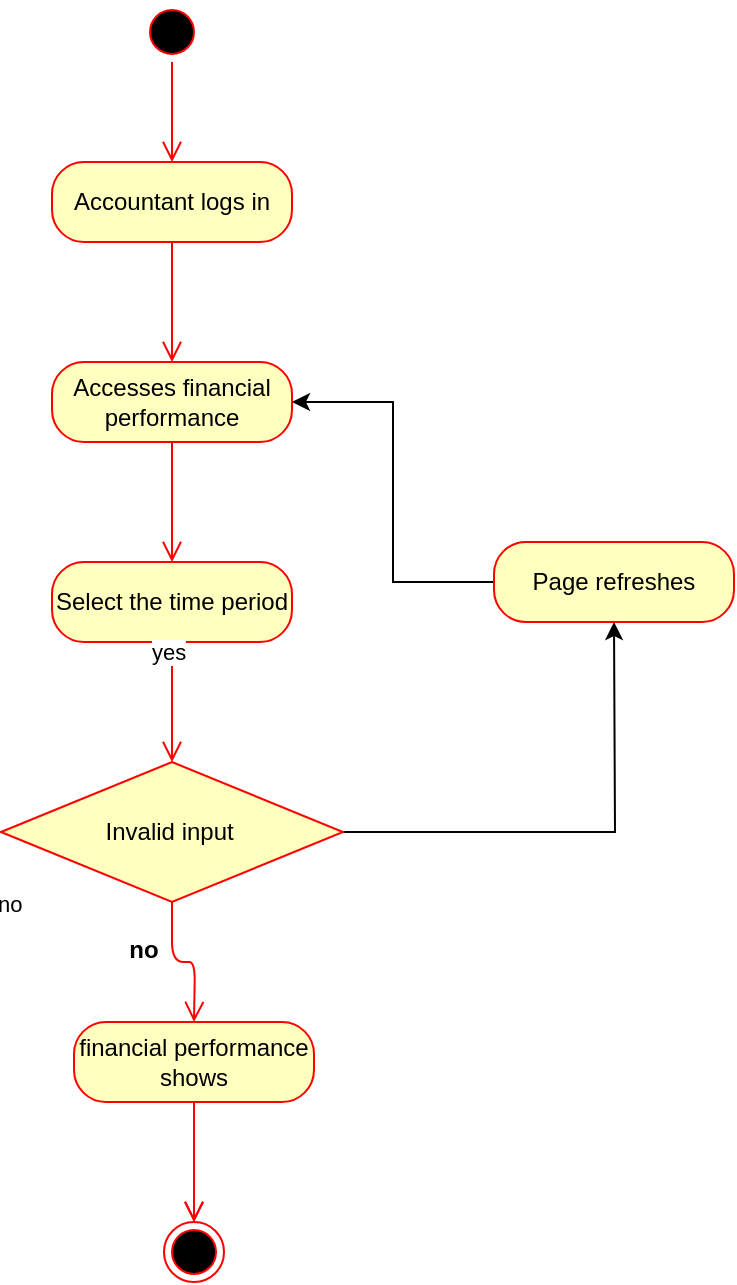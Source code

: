 <mxfile version="13.0.8" type="github"><diagram id="3irgKiF_EfL03hFdMz_q" name="Page-1"><mxGraphModel dx="1038" dy="548" grid="1" gridSize="10" guides="1" tooltips="1" connect="1" arrows="1" fold="1" page="1" pageScale="1" pageWidth="827" pageHeight="1169" math="0" shadow="0"><root><mxCell id="0"/><mxCell id="1" parent="0"/><mxCell id="Ov6BA4pezNsewP90ogcb-4" value="" style="ellipse;html=1;shape=startState;fillColor=#000000;strokeColor=#ff0000;" vertex="1" parent="1"><mxGeometry x="384" y="40" width="30" height="30" as="geometry"/></mxCell><mxCell id="Ov6BA4pezNsewP90ogcb-5" value="" style="edgeStyle=orthogonalEdgeStyle;html=1;verticalAlign=bottom;endArrow=open;endSize=8;strokeColor=#ff0000;" edge="1" source="Ov6BA4pezNsewP90ogcb-4" parent="1"><mxGeometry relative="1" as="geometry"><mxPoint x="399" y="120" as="targetPoint"/></mxGeometry></mxCell><mxCell id="Ov6BA4pezNsewP90ogcb-35" style="edgeStyle=orthogonalEdgeStyle;rounded=0;orthogonalLoop=1;jettySize=auto;html=1;exitX=0.5;exitY=1;exitDx=0;exitDy=0;" edge="1" parent="1"><mxGeometry relative="1" as="geometry"><mxPoint x="399" y="360" as="sourcePoint"/><mxPoint x="399" y="360" as="targetPoint"/></mxGeometry></mxCell><mxCell id="Ov6BA4pezNsewP90ogcb-37" value="Accountant logs in" style="rounded=1;whiteSpace=wrap;html=1;arcSize=40;fontColor=#000000;fillColor=#ffffc0;strokeColor=#ff0000;" vertex="1" parent="1"><mxGeometry x="339" y="120" width="120" height="40" as="geometry"/></mxCell><mxCell id="Ov6BA4pezNsewP90ogcb-38" value="" style="edgeStyle=orthogonalEdgeStyle;html=1;verticalAlign=bottom;endArrow=open;endSize=8;strokeColor=#ff0000;" edge="1" source="Ov6BA4pezNsewP90ogcb-37" parent="1"><mxGeometry relative="1" as="geometry"><mxPoint x="399" y="220" as="targetPoint"/></mxGeometry></mxCell><mxCell id="Ov6BA4pezNsewP90ogcb-39" value="Accesses financial performance" style="rounded=1;whiteSpace=wrap;html=1;arcSize=40;fontColor=#000000;fillColor=#ffffc0;strokeColor=#ff0000;" vertex="1" parent="1"><mxGeometry x="339" y="220" width="120" height="40" as="geometry"/></mxCell><mxCell id="Ov6BA4pezNsewP90ogcb-40" value="" style="edgeStyle=orthogonalEdgeStyle;html=1;verticalAlign=bottom;endArrow=open;endSize=8;strokeColor=#ff0000;" edge="1" source="Ov6BA4pezNsewP90ogcb-39" parent="1"><mxGeometry relative="1" as="geometry"><mxPoint x="399" y="320" as="targetPoint"/></mxGeometry></mxCell><mxCell id="Ov6BA4pezNsewP90ogcb-46" value="Select the time period" style="rounded=1;whiteSpace=wrap;html=1;arcSize=40;fontColor=#000000;fillColor=#ffffc0;strokeColor=#ff0000;" vertex="1" parent="1"><mxGeometry x="339" y="320" width="120" height="40" as="geometry"/></mxCell><mxCell id="Ov6BA4pezNsewP90ogcb-47" value="" style="edgeStyle=orthogonalEdgeStyle;html=1;verticalAlign=bottom;endArrow=open;endSize=8;strokeColor=#ff0000;" edge="1" source="Ov6BA4pezNsewP90ogcb-46" parent="1"><mxGeometry relative="1" as="geometry"><mxPoint x="399" y="420" as="targetPoint"/></mxGeometry></mxCell><mxCell id="Ov6BA4pezNsewP90ogcb-57" style="edgeStyle=orthogonalEdgeStyle;rounded=0;orthogonalLoop=1;jettySize=auto;html=1;" edge="1" parent="1" source="Ov6BA4pezNsewP90ogcb-48"><mxGeometry relative="1" as="geometry"><mxPoint x="620" y="350" as="targetPoint"/></mxGeometry></mxCell><mxCell id="Ov6BA4pezNsewP90ogcb-48" value="Invalid input&amp;nbsp;" style="rhombus;whiteSpace=wrap;html=1;fillColor=#ffffc0;strokeColor=#ff0000;" vertex="1" parent="1"><mxGeometry x="313.5" y="420" width="171" height="70" as="geometry"/></mxCell><mxCell id="Ov6BA4pezNsewP90ogcb-50" value="yes" style="edgeStyle=orthogonalEdgeStyle;html=1;align=left;verticalAlign=top;endArrow=open;endSize=8;strokeColor=#ff0000;" edge="1" source="Ov6BA4pezNsewP90ogcb-48" parent="1"><mxGeometry x="0.143" y="103" relative="1" as="geometry"><mxPoint x="410" y="550" as="targetPoint"/><mxPoint x="-23" y="-65" as="offset"/></mxGeometry></mxCell><mxCell id="Ov6BA4pezNsewP90ogcb-51" value="financial performance shows" style="rounded=1;whiteSpace=wrap;html=1;arcSize=40;fontColor=#000000;fillColor=#ffffc0;strokeColor=#ff0000;" vertex="1" parent="1"><mxGeometry x="350" y="550" width="120" height="40" as="geometry"/></mxCell><mxCell id="Ov6BA4pezNsewP90ogcb-52" value="" style="edgeStyle=orthogonalEdgeStyle;html=1;verticalAlign=bottom;endArrow=open;endSize=8;strokeColor=#ff0000;" edge="1" source="Ov6BA4pezNsewP90ogcb-53" parent="1"><mxGeometry relative="1" as="geometry"><mxPoint x="410" y="650" as="targetPoint"/></mxGeometry></mxCell><mxCell id="Ov6BA4pezNsewP90ogcb-53" value="" style="ellipse;html=1;shape=endState;fillColor=#000000;strokeColor=#ff0000;" vertex="1" parent="1"><mxGeometry x="395" y="650" width="30" height="30" as="geometry"/></mxCell><mxCell id="Ov6BA4pezNsewP90ogcb-54" value="" style="edgeStyle=orthogonalEdgeStyle;html=1;verticalAlign=bottom;endArrow=open;endSize=8;strokeColor=#ff0000;" edge="1" parent="1" source="Ov6BA4pezNsewP90ogcb-51" target="Ov6BA4pezNsewP90ogcb-53"><mxGeometry relative="1" as="geometry"><mxPoint x="410" y="650" as="targetPoint"/><mxPoint x="410" y="590" as="sourcePoint"/></mxGeometry></mxCell><mxCell id="Ov6BA4pezNsewP90ogcb-58" style="edgeStyle=orthogonalEdgeStyle;rounded=0;orthogonalLoop=1;jettySize=auto;html=1;entryX=1;entryY=0.5;entryDx=0;entryDy=0;" edge="1" parent="1" source="Ov6BA4pezNsewP90ogcb-55" target="Ov6BA4pezNsewP90ogcb-39"><mxGeometry relative="1" as="geometry"/></mxCell><mxCell id="Ov6BA4pezNsewP90ogcb-55" value="Page refreshes" style="rounded=1;whiteSpace=wrap;html=1;arcSize=40;fontColor=#000000;fillColor=#ffffc0;strokeColor=#ff0000;" vertex="1" parent="1"><mxGeometry x="560" y="310" width="120" height="40" as="geometry"/></mxCell><mxCell id="Ov6BA4pezNsewP90ogcb-69" value="no" style="edgeStyle=orthogonalEdgeStyle;html=1;align=left;verticalAlign=bottom;endArrow=open;endSize=8;strokeColor=#ff0000;" edge="1" parent="1"><mxGeometry x="1" y="-30" relative="1" as="geometry"><mxPoint x="310" y="500" as="targetPoint"/><mxPoint x="310" y="500" as="sourcePoint"/><Array as="points"><mxPoint x="310" y="500"/><mxPoint x="310" y="500"/></Array><mxPoint as="offset"/></mxGeometry></mxCell><mxCell id="Ov6BA4pezNsewP90ogcb-71" value="no" style="text;align=center;fontStyle=1;verticalAlign=middle;spacingLeft=3;spacingRight=3;strokeColor=none;rotatable=0;points=[[0,0.5],[1,0.5]];portConstraint=eastwest;" vertex="1" parent="1"><mxGeometry x="345" y="500" width="80" height="26" as="geometry"/></mxCell></root></mxGraphModel></diagram></mxfile>